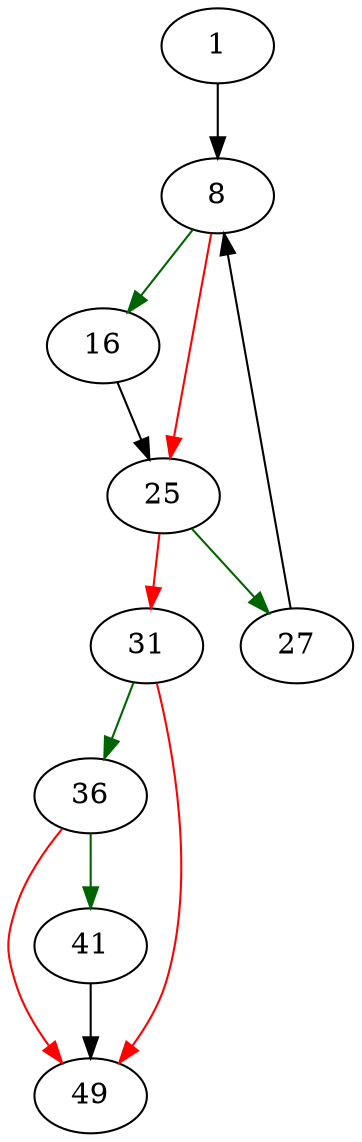 strict digraph "pcache1EnforceMaxPage" {
	// Node definitions.
	1 [entry=true];
	8;
	16;
	25;
	27;
	31;
	36;
	49;
	41;

	// Edge definitions.
	1 -> 8;
	8 -> 16 [
		color=darkgreen
		cond=true
	];
	8 -> 25 [
		color=red
		cond=false
	];
	16 -> 25;
	25 -> 27 [
		color=darkgreen
		cond=true
	];
	25 -> 31 [
		color=red
		cond=false
	];
	27 -> 8;
	31 -> 36 [
		color=darkgreen
		cond=true
	];
	31 -> 49 [
		color=red
		cond=false
	];
	36 -> 49 [
		color=red
		cond=false
	];
	36 -> 41 [
		color=darkgreen
		cond=true
	];
	41 -> 49;
}